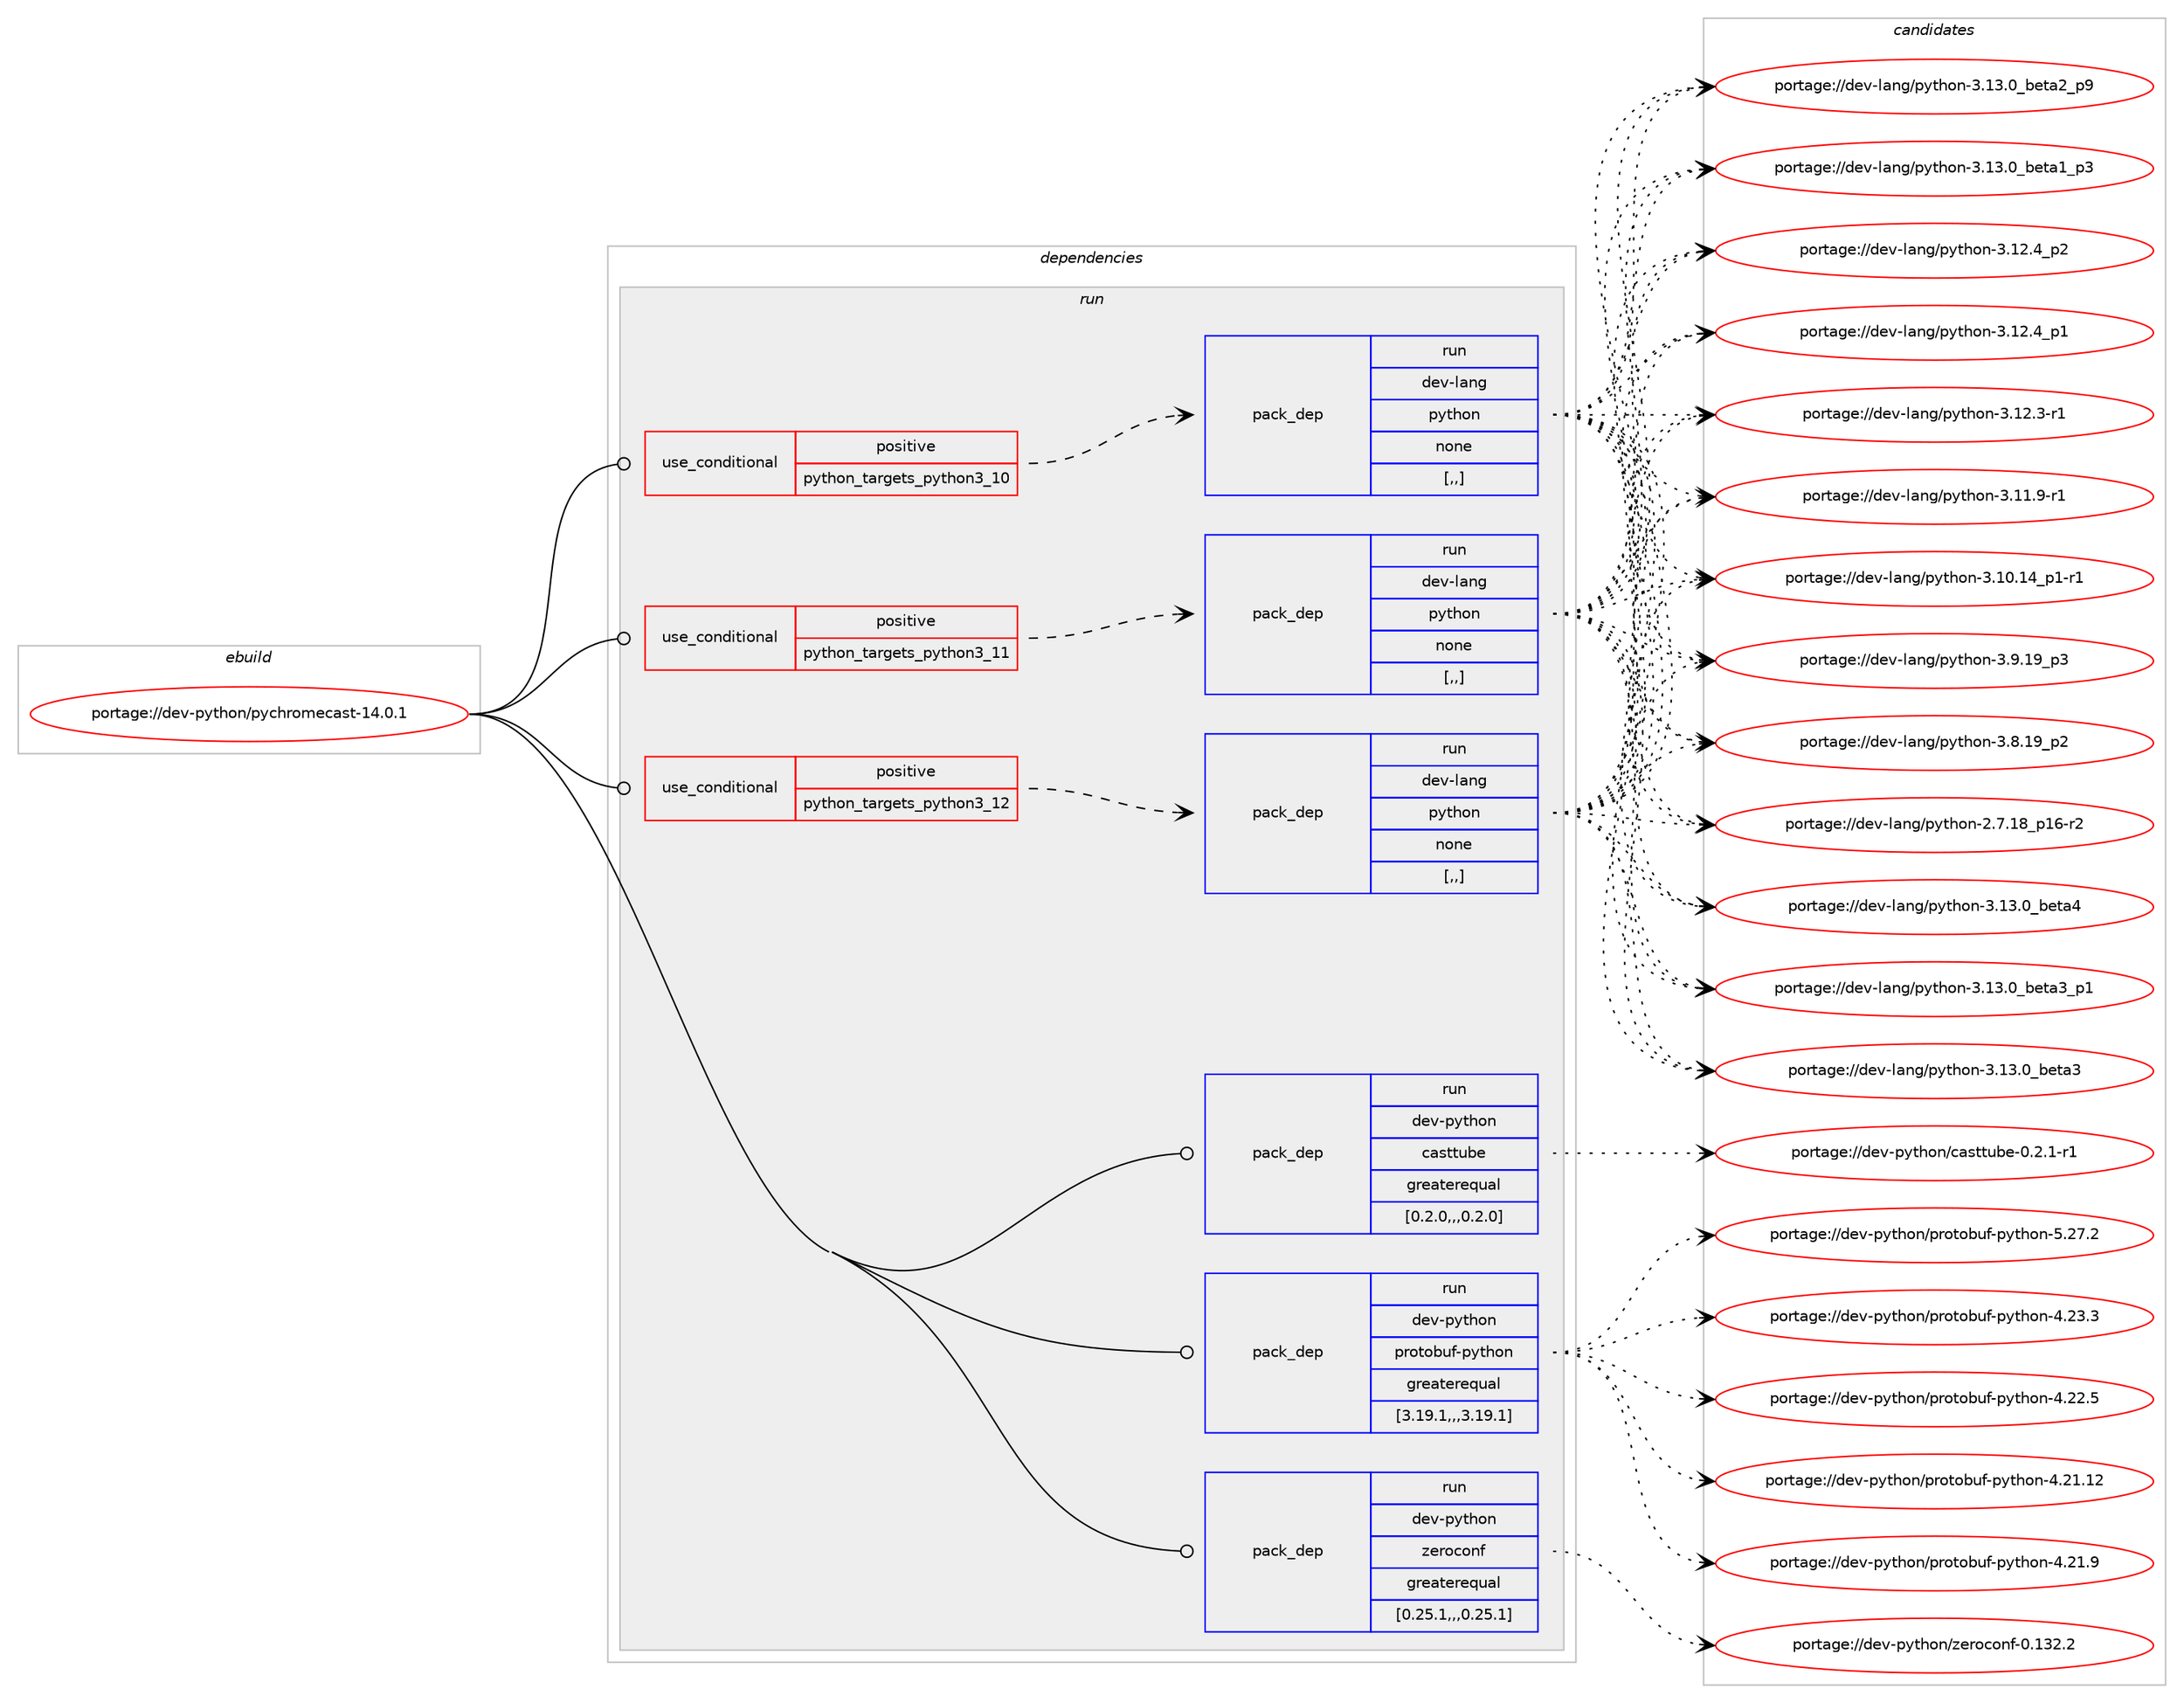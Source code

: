digraph prolog {

# *************
# Graph options
# *************

newrank=true;
concentrate=true;
compound=true;
graph [rankdir=LR,fontname=Helvetica,fontsize=10,ranksep=1.5];#, ranksep=2.5, nodesep=0.2];
edge  [arrowhead=vee];
node  [fontname=Helvetica,fontsize=10];

# **********
# The ebuild
# **********

subgraph cluster_leftcol {
color=gray;
label=<<i>ebuild</i>>;
id [label="portage://dev-python/pychromecast-14.0.1", color=red, width=4, href="../dev-python/pychromecast-14.0.1.svg"];
}

# ****************
# The dependencies
# ****************

subgraph cluster_midcol {
color=gray;
label=<<i>dependencies</i>>;
subgraph cluster_compile {
fillcolor="#eeeeee";
style=filled;
label=<<i>compile</i>>;
}
subgraph cluster_compileandrun {
fillcolor="#eeeeee";
style=filled;
label=<<i>compile and run</i>>;
}
subgraph cluster_run {
fillcolor="#eeeeee";
style=filled;
label=<<i>run</i>>;
subgraph cond36738 {
dependency156271 [label=<<TABLE BORDER="0" CELLBORDER="1" CELLSPACING="0" CELLPADDING="4"><TR><TD ROWSPAN="3" CELLPADDING="10">use_conditional</TD></TR><TR><TD>positive</TD></TR><TR><TD>python_targets_python3_10</TD></TR></TABLE>>, shape=none, color=red];
subgraph pack118282 {
dependency156272 [label=<<TABLE BORDER="0" CELLBORDER="1" CELLSPACING="0" CELLPADDING="4" WIDTH="220"><TR><TD ROWSPAN="6" CELLPADDING="30">pack_dep</TD></TR><TR><TD WIDTH="110">run</TD></TR><TR><TD>dev-lang</TD></TR><TR><TD>python</TD></TR><TR><TD>none</TD></TR><TR><TD>[,,]</TD></TR></TABLE>>, shape=none, color=blue];
}
dependency156271:e -> dependency156272:w [weight=20,style="dashed",arrowhead="vee"];
}
id:e -> dependency156271:w [weight=20,style="solid",arrowhead="odot"];
subgraph cond36739 {
dependency156273 [label=<<TABLE BORDER="0" CELLBORDER="1" CELLSPACING="0" CELLPADDING="4"><TR><TD ROWSPAN="3" CELLPADDING="10">use_conditional</TD></TR><TR><TD>positive</TD></TR><TR><TD>python_targets_python3_11</TD></TR></TABLE>>, shape=none, color=red];
subgraph pack118283 {
dependency156274 [label=<<TABLE BORDER="0" CELLBORDER="1" CELLSPACING="0" CELLPADDING="4" WIDTH="220"><TR><TD ROWSPAN="6" CELLPADDING="30">pack_dep</TD></TR><TR><TD WIDTH="110">run</TD></TR><TR><TD>dev-lang</TD></TR><TR><TD>python</TD></TR><TR><TD>none</TD></TR><TR><TD>[,,]</TD></TR></TABLE>>, shape=none, color=blue];
}
dependency156273:e -> dependency156274:w [weight=20,style="dashed",arrowhead="vee"];
}
id:e -> dependency156273:w [weight=20,style="solid",arrowhead="odot"];
subgraph cond36740 {
dependency156275 [label=<<TABLE BORDER="0" CELLBORDER="1" CELLSPACING="0" CELLPADDING="4"><TR><TD ROWSPAN="3" CELLPADDING="10">use_conditional</TD></TR><TR><TD>positive</TD></TR><TR><TD>python_targets_python3_12</TD></TR></TABLE>>, shape=none, color=red];
subgraph pack118284 {
dependency156276 [label=<<TABLE BORDER="0" CELLBORDER="1" CELLSPACING="0" CELLPADDING="4" WIDTH="220"><TR><TD ROWSPAN="6" CELLPADDING="30">pack_dep</TD></TR><TR><TD WIDTH="110">run</TD></TR><TR><TD>dev-lang</TD></TR><TR><TD>python</TD></TR><TR><TD>none</TD></TR><TR><TD>[,,]</TD></TR></TABLE>>, shape=none, color=blue];
}
dependency156275:e -> dependency156276:w [weight=20,style="dashed",arrowhead="vee"];
}
id:e -> dependency156275:w [weight=20,style="solid",arrowhead="odot"];
subgraph pack118285 {
dependency156277 [label=<<TABLE BORDER="0" CELLBORDER="1" CELLSPACING="0" CELLPADDING="4" WIDTH="220"><TR><TD ROWSPAN="6" CELLPADDING="30">pack_dep</TD></TR><TR><TD WIDTH="110">run</TD></TR><TR><TD>dev-python</TD></TR><TR><TD>casttube</TD></TR><TR><TD>greaterequal</TD></TR><TR><TD>[0.2.0,,,0.2.0]</TD></TR></TABLE>>, shape=none, color=blue];
}
id:e -> dependency156277:w [weight=20,style="solid",arrowhead="odot"];
subgraph pack118286 {
dependency156278 [label=<<TABLE BORDER="0" CELLBORDER="1" CELLSPACING="0" CELLPADDING="4" WIDTH="220"><TR><TD ROWSPAN="6" CELLPADDING="30">pack_dep</TD></TR><TR><TD WIDTH="110">run</TD></TR><TR><TD>dev-python</TD></TR><TR><TD>protobuf-python</TD></TR><TR><TD>greaterequal</TD></TR><TR><TD>[3.19.1,,,3.19.1]</TD></TR></TABLE>>, shape=none, color=blue];
}
id:e -> dependency156278:w [weight=20,style="solid",arrowhead="odot"];
subgraph pack118287 {
dependency156279 [label=<<TABLE BORDER="0" CELLBORDER="1" CELLSPACING="0" CELLPADDING="4" WIDTH="220"><TR><TD ROWSPAN="6" CELLPADDING="30">pack_dep</TD></TR><TR><TD WIDTH="110">run</TD></TR><TR><TD>dev-python</TD></TR><TR><TD>zeroconf</TD></TR><TR><TD>greaterequal</TD></TR><TR><TD>[0.25.1,,,0.25.1]</TD></TR></TABLE>>, shape=none, color=blue];
}
id:e -> dependency156279:w [weight=20,style="solid",arrowhead="odot"];
}
}

# **************
# The candidates
# **************

subgraph cluster_choices {
rank=same;
color=gray;
label=<<i>candidates</i>>;

subgraph choice118282 {
color=black;
nodesep=1;
choice1001011184510897110103471121211161041111104551464951464895981011169752 [label="portage://dev-lang/python-3.13.0_beta4", color=red, width=4,href="../dev-lang/python-3.13.0_beta4.svg"];
choice10010111845108971101034711212111610411111045514649514648959810111697519511249 [label="portage://dev-lang/python-3.13.0_beta3_p1", color=red, width=4,href="../dev-lang/python-3.13.0_beta3_p1.svg"];
choice1001011184510897110103471121211161041111104551464951464895981011169751 [label="portage://dev-lang/python-3.13.0_beta3", color=red, width=4,href="../dev-lang/python-3.13.0_beta3.svg"];
choice10010111845108971101034711212111610411111045514649514648959810111697509511257 [label="portage://dev-lang/python-3.13.0_beta2_p9", color=red, width=4,href="../dev-lang/python-3.13.0_beta2_p9.svg"];
choice10010111845108971101034711212111610411111045514649514648959810111697499511251 [label="portage://dev-lang/python-3.13.0_beta1_p3", color=red, width=4,href="../dev-lang/python-3.13.0_beta1_p3.svg"];
choice100101118451089711010347112121116104111110455146495046529511250 [label="portage://dev-lang/python-3.12.4_p2", color=red, width=4,href="../dev-lang/python-3.12.4_p2.svg"];
choice100101118451089711010347112121116104111110455146495046529511249 [label="portage://dev-lang/python-3.12.4_p1", color=red, width=4,href="../dev-lang/python-3.12.4_p1.svg"];
choice100101118451089711010347112121116104111110455146495046514511449 [label="portage://dev-lang/python-3.12.3-r1", color=red, width=4,href="../dev-lang/python-3.12.3-r1.svg"];
choice100101118451089711010347112121116104111110455146494946574511449 [label="portage://dev-lang/python-3.11.9-r1", color=red, width=4,href="../dev-lang/python-3.11.9-r1.svg"];
choice100101118451089711010347112121116104111110455146494846495295112494511449 [label="portage://dev-lang/python-3.10.14_p1-r1", color=red, width=4,href="../dev-lang/python-3.10.14_p1-r1.svg"];
choice100101118451089711010347112121116104111110455146574649579511251 [label="portage://dev-lang/python-3.9.19_p3", color=red, width=4,href="../dev-lang/python-3.9.19_p3.svg"];
choice100101118451089711010347112121116104111110455146564649579511250 [label="portage://dev-lang/python-3.8.19_p2", color=red, width=4,href="../dev-lang/python-3.8.19_p2.svg"];
choice100101118451089711010347112121116104111110455046554649569511249544511450 [label="portage://dev-lang/python-2.7.18_p16-r2", color=red, width=4,href="../dev-lang/python-2.7.18_p16-r2.svg"];
dependency156272:e -> choice1001011184510897110103471121211161041111104551464951464895981011169752:w [style=dotted,weight="100"];
dependency156272:e -> choice10010111845108971101034711212111610411111045514649514648959810111697519511249:w [style=dotted,weight="100"];
dependency156272:e -> choice1001011184510897110103471121211161041111104551464951464895981011169751:w [style=dotted,weight="100"];
dependency156272:e -> choice10010111845108971101034711212111610411111045514649514648959810111697509511257:w [style=dotted,weight="100"];
dependency156272:e -> choice10010111845108971101034711212111610411111045514649514648959810111697499511251:w [style=dotted,weight="100"];
dependency156272:e -> choice100101118451089711010347112121116104111110455146495046529511250:w [style=dotted,weight="100"];
dependency156272:e -> choice100101118451089711010347112121116104111110455146495046529511249:w [style=dotted,weight="100"];
dependency156272:e -> choice100101118451089711010347112121116104111110455146495046514511449:w [style=dotted,weight="100"];
dependency156272:e -> choice100101118451089711010347112121116104111110455146494946574511449:w [style=dotted,weight="100"];
dependency156272:e -> choice100101118451089711010347112121116104111110455146494846495295112494511449:w [style=dotted,weight="100"];
dependency156272:e -> choice100101118451089711010347112121116104111110455146574649579511251:w [style=dotted,weight="100"];
dependency156272:e -> choice100101118451089711010347112121116104111110455146564649579511250:w [style=dotted,weight="100"];
dependency156272:e -> choice100101118451089711010347112121116104111110455046554649569511249544511450:w [style=dotted,weight="100"];
}
subgraph choice118283 {
color=black;
nodesep=1;
choice1001011184510897110103471121211161041111104551464951464895981011169752 [label="portage://dev-lang/python-3.13.0_beta4", color=red, width=4,href="../dev-lang/python-3.13.0_beta4.svg"];
choice10010111845108971101034711212111610411111045514649514648959810111697519511249 [label="portage://dev-lang/python-3.13.0_beta3_p1", color=red, width=4,href="../dev-lang/python-3.13.0_beta3_p1.svg"];
choice1001011184510897110103471121211161041111104551464951464895981011169751 [label="portage://dev-lang/python-3.13.0_beta3", color=red, width=4,href="../dev-lang/python-3.13.0_beta3.svg"];
choice10010111845108971101034711212111610411111045514649514648959810111697509511257 [label="portage://dev-lang/python-3.13.0_beta2_p9", color=red, width=4,href="../dev-lang/python-3.13.0_beta2_p9.svg"];
choice10010111845108971101034711212111610411111045514649514648959810111697499511251 [label="portage://dev-lang/python-3.13.0_beta1_p3", color=red, width=4,href="../dev-lang/python-3.13.0_beta1_p3.svg"];
choice100101118451089711010347112121116104111110455146495046529511250 [label="portage://dev-lang/python-3.12.4_p2", color=red, width=4,href="../dev-lang/python-3.12.4_p2.svg"];
choice100101118451089711010347112121116104111110455146495046529511249 [label="portage://dev-lang/python-3.12.4_p1", color=red, width=4,href="../dev-lang/python-3.12.4_p1.svg"];
choice100101118451089711010347112121116104111110455146495046514511449 [label="portage://dev-lang/python-3.12.3-r1", color=red, width=4,href="../dev-lang/python-3.12.3-r1.svg"];
choice100101118451089711010347112121116104111110455146494946574511449 [label="portage://dev-lang/python-3.11.9-r1", color=red, width=4,href="../dev-lang/python-3.11.9-r1.svg"];
choice100101118451089711010347112121116104111110455146494846495295112494511449 [label="portage://dev-lang/python-3.10.14_p1-r1", color=red, width=4,href="../dev-lang/python-3.10.14_p1-r1.svg"];
choice100101118451089711010347112121116104111110455146574649579511251 [label="portage://dev-lang/python-3.9.19_p3", color=red, width=4,href="../dev-lang/python-3.9.19_p3.svg"];
choice100101118451089711010347112121116104111110455146564649579511250 [label="portage://dev-lang/python-3.8.19_p2", color=red, width=4,href="../dev-lang/python-3.8.19_p2.svg"];
choice100101118451089711010347112121116104111110455046554649569511249544511450 [label="portage://dev-lang/python-2.7.18_p16-r2", color=red, width=4,href="../dev-lang/python-2.7.18_p16-r2.svg"];
dependency156274:e -> choice1001011184510897110103471121211161041111104551464951464895981011169752:w [style=dotted,weight="100"];
dependency156274:e -> choice10010111845108971101034711212111610411111045514649514648959810111697519511249:w [style=dotted,weight="100"];
dependency156274:e -> choice1001011184510897110103471121211161041111104551464951464895981011169751:w [style=dotted,weight="100"];
dependency156274:e -> choice10010111845108971101034711212111610411111045514649514648959810111697509511257:w [style=dotted,weight="100"];
dependency156274:e -> choice10010111845108971101034711212111610411111045514649514648959810111697499511251:w [style=dotted,weight="100"];
dependency156274:e -> choice100101118451089711010347112121116104111110455146495046529511250:w [style=dotted,weight="100"];
dependency156274:e -> choice100101118451089711010347112121116104111110455146495046529511249:w [style=dotted,weight="100"];
dependency156274:e -> choice100101118451089711010347112121116104111110455146495046514511449:w [style=dotted,weight="100"];
dependency156274:e -> choice100101118451089711010347112121116104111110455146494946574511449:w [style=dotted,weight="100"];
dependency156274:e -> choice100101118451089711010347112121116104111110455146494846495295112494511449:w [style=dotted,weight="100"];
dependency156274:e -> choice100101118451089711010347112121116104111110455146574649579511251:w [style=dotted,weight="100"];
dependency156274:e -> choice100101118451089711010347112121116104111110455146564649579511250:w [style=dotted,weight="100"];
dependency156274:e -> choice100101118451089711010347112121116104111110455046554649569511249544511450:w [style=dotted,weight="100"];
}
subgraph choice118284 {
color=black;
nodesep=1;
choice1001011184510897110103471121211161041111104551464951464895981011169752 [label="portage://dev-lang/python-3.13.0_beta4", color=red, width=4,href="../dev-lang/python-3.13.0_beta4.svg"];
choice10010111845108971101034711212111610411111045514649514648959810111697519511249 [label="portage://dev-lang/python-3.13.0_beta3_p1", color=red, width=4,href="../dev-lang/python-3.13.0_beta3_p1.svg"];
choice1001011184510897110103471121211161041111104551464951464895981011169751 [label="portage://dev-lang/python-3.13.0_beta3", color=red, width=4,href="../dev-lang/python-3.13.0_beta3.svg"];
choice10010111845108971101034711212111610411111045514649514648959810111697509511257 [label="portage://dev-lang/python-3.13.0_beta2_p9", color=red, width=4,href="../dev-lang/python-3.13.0_beta2_p9.svg"];
choice10010111845108971101034711212111610411111045514649514648959810111697499511251 [label="portage://dev-lang/python-3.13.0_beta1_p3", color=red, width=4,href="../dev-lang/python-3.13.0_beta1_p3.svg"];
choice100101118451089711010347112121116104111110455146495046529511250 [label="portage://dev-lang/python-3.12.4_p2", color=red, width=4,href="../dev-lang/python-3.12.4_p2.svg"];
choice100101118451089711010347112121116104111110455146495046529511249 [label="portage://dev-lang/python-3.12.4_p1", color=red, width=4,href="../dev-lang/python-3.12.4_p1.svg"];
choice100101118451089711010347112121116104111110455146495046514511449 [label="portage://dev-lang/python-3.12.3-r1", color=red, width=4,href="../dev-lang/python-3.12.3-r1.svg"];
choice100101118451089711010347112121116104111110455146494946574511449 [label="portage://dev-lang/python-3.11.9-r1", color=red, width=4,href="../dev-lang/python-3.11.9-r1.svg"];
choice100101118451089711010347112121116104111110455146494846495295112494511449 [label="portage://dev-lang/python-3.10.14_p1-r1", color=red, width=4,href="../dev-lang/python-3.10.14_p1-r1.svg"];
choice100101118451089711010347112121116104111110455146574649579511251 [label="portage://dev-lang/python-3.9.19_p3", color=red, width=4,href="../dev-lang/python-3.9.19_p3.svg"];
choice100101118451089711010347112121116104111110455146564649579511250 [label="portage://dev-lang/python-3.8.19_p2", color=red, width=4,href="../dev-lang/python-3.8.19_p2.svg"];
choice100101118451089711010347112121116104111110455046554649569511249544511450 [label="portage://dev-lang/python-2.7.18_p16-r2", color=red, width=4,href="../dev-lang/python-2.7.18_p16-r2.svg"];
dependency156276:e -> choice1001011184510897110103471121211161041111104551464951464895981011169752:w [style=dotted,weight="100"];
dependency156276:e -> choice10010111845108971101034711212111610411111045514649514648959810111697519511249:w [style=dotted,weight="100"];
dependency156276:e -> choice1001011184510897110103471121211161041111104551464951464895981011169751:w [style=dotted,weight="100"];
dependency156276:e -> choice10010111845108971101034711212111610411111045514649514648959810111697509511257:w [style=dotted,weight="100"];
dependency156276:e -> choice10010111845108971101034711212111610411111045514649514648959810111697499511251:w [style=dotted,weight="100"];
dependency156276:e -> choice100101118451089711010347112121116104111110455146495046529511250:w [style=dotted,weight="100"];
dependency156276:e -> choice100101118451089711010347112121116104111110455146495046529511249:w [style=dotted,weight="100"];
dependency156276:e -> choice100101118451089711010347112121116104111110455146495046514511449:w [style=dotted,weight="100"];
dependency156276:e -> choice100101118451089711010347112121116104111110455146494946574511449:w [style=dotted,weight="100"];
dependency156276:e -> choice100101118451089711010347112121116104111110455146494846495295112494511449:w [style=dotted,weight="100"];
dependency156276:e -> choice100101118451089711010347112121116104111110455146574649579511251:w [style=dotted,weight="100"];
dependency156276:e -> choice100101118451089711010347112121116104111110455146564649579511250:w [style=dotted,weight="100"];
dependency156276:e -> choice100101118451089711010347112121116104111110455046554649569511249544511450:w [style=dotted,weight="100"];
}
subgraph choice118285 {
color=black;
nodesep=1;
choice10010111845112121116104111110479997115116116117981014548465046494511449 [label="portage://dev-python/casttube-0.2.1-r1", color=red, width=4,href="../dev-python/casttube-0.2.1-r1.svg"];
dependency156277:e -> choice10010111845112121116104111110479997115116116117981014548465046494511449:w [style=dotted,weight="100"];
}
subgraph choice118286 {
color=black;
nodesep=1;
choice1001011184511212111610411111047112114111116111981171024511212111610411111045534650554650 [label="portage://dev-python/protobuf-python-5.27.2", color=red, width=4,href="../dev-python/protobuf-python-5.27.2.svg"];
choice1001011184511212111610411111047112114111116111981171024511212111610411111045524650514651 [label="portage://dev-python/protobuf-python-4.23.3", color=red, width=4,href="../dev-python/protobuf-python-4.23.3.svg"];
choice1001011184511212111610411111047112114111116111981171024511212111610411111045524650504653 [label="portage://dev-python/protobuf-python-4.22.5", color=red, width=4,href="../dev-python/protobuf-python-4.22.5.svg"];
choice100101118451121211161041111104711211411111611198117102451121211161041111104552465049464950 [label="portage://dev-python/protobuf-python-4.21.12", color=red, width=4,href="../dev-python/protobuf-python-4.21.12.svg"];
choice1001011184511212111610411111047112114111116111981171024511212111610411111045524650494657 [label="portage://dev-python/protobuf-python-4.21.9", color=red, width=4,href="../dev-python/protobuf-python-4.21.9.svg"];
dependency156278:e -> choice1001011184511212111610411111047112114111116111981171024511212111610411111045534650554650:w [style=dotted,weight="100"];
dependency156278:e -> choice1001011184511212111610411111047112114111116111981171024511212111610411111045524650514651:w [style=dotted,weight="100"];
dependency156278:e -> choice1001011184511212111610411111047112114111116111981171024511212111610411111045524650504653:w [style=dotted,weight="100"];
dependency156278:e -> choice100101118451121211161041111104711211411111611198117102451121211161041111104552465049464950:w [style=dotted,weight="100"];
dependency156278:e -> choice1001011184511212111610411111047112114111116111981171024511212111610411111045524650494657:w [style=dotted,weight="100"];
}
subgraph choice118287 {
color=black;
nodesep=1;
choice1001011184511212111610411111047122101114111991111101024548464951504650 [label="portage://dev-python/zeroconf-0.132.2", color=red, width=4,href="../dev-python/zeroconf-0.132.2.svg"];
dependency156279:e -> choice1001011184511212111610411111047122101114111991111101024548464951504650:w [style=dotted,weight="100"];
}
}

}
